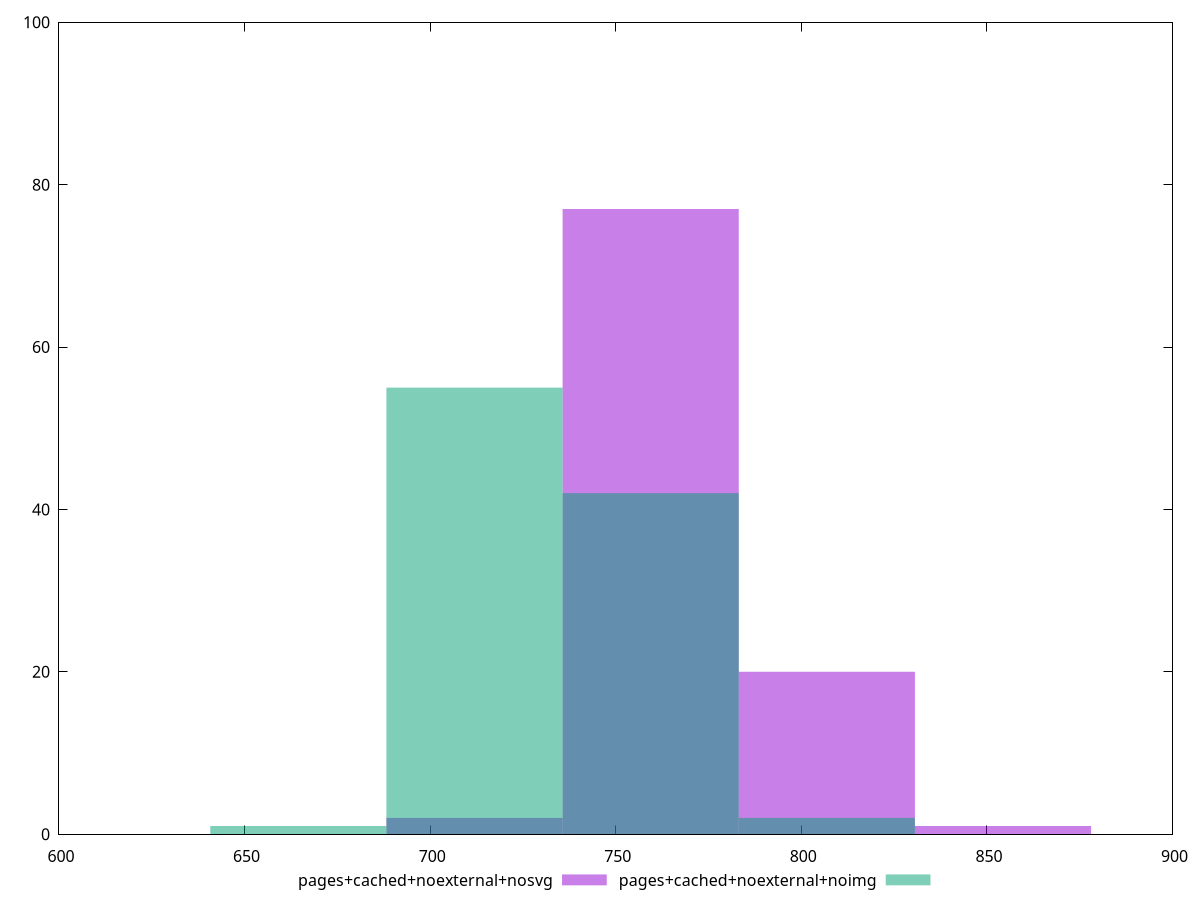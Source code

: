 reset
set terminal svg size 640, 500 enhanced background rgb 'white'
set output "reprap/mainthread-work-breakdown/comparison/histogram/7_vs_8.svg"

$pagesCachedNoexternalNosvg <<EOF
759.40795886681 77
854.3339537251612 1
806.8709562959856 20
711.9449614376343 2
EOF

$pagesCachedNoexternalNoimg <<EOF
759.40795886681 42
664.4819640084587 1
711.9449614376343 55
806.8709562959856 2
EOF

set key outside below
set boxwidth 47.46299742917562
set yrange [0:100]
set style fill transparent solid 0.5 noborder

plot \
  $pagesCachedNoexternalNosvg title "pages+cached+noexternal+nosvg" with boxes, \
  $pagesCachedNoexternalNoimg title "pages+cached+noexternal+noimg" with boxes, \


reset